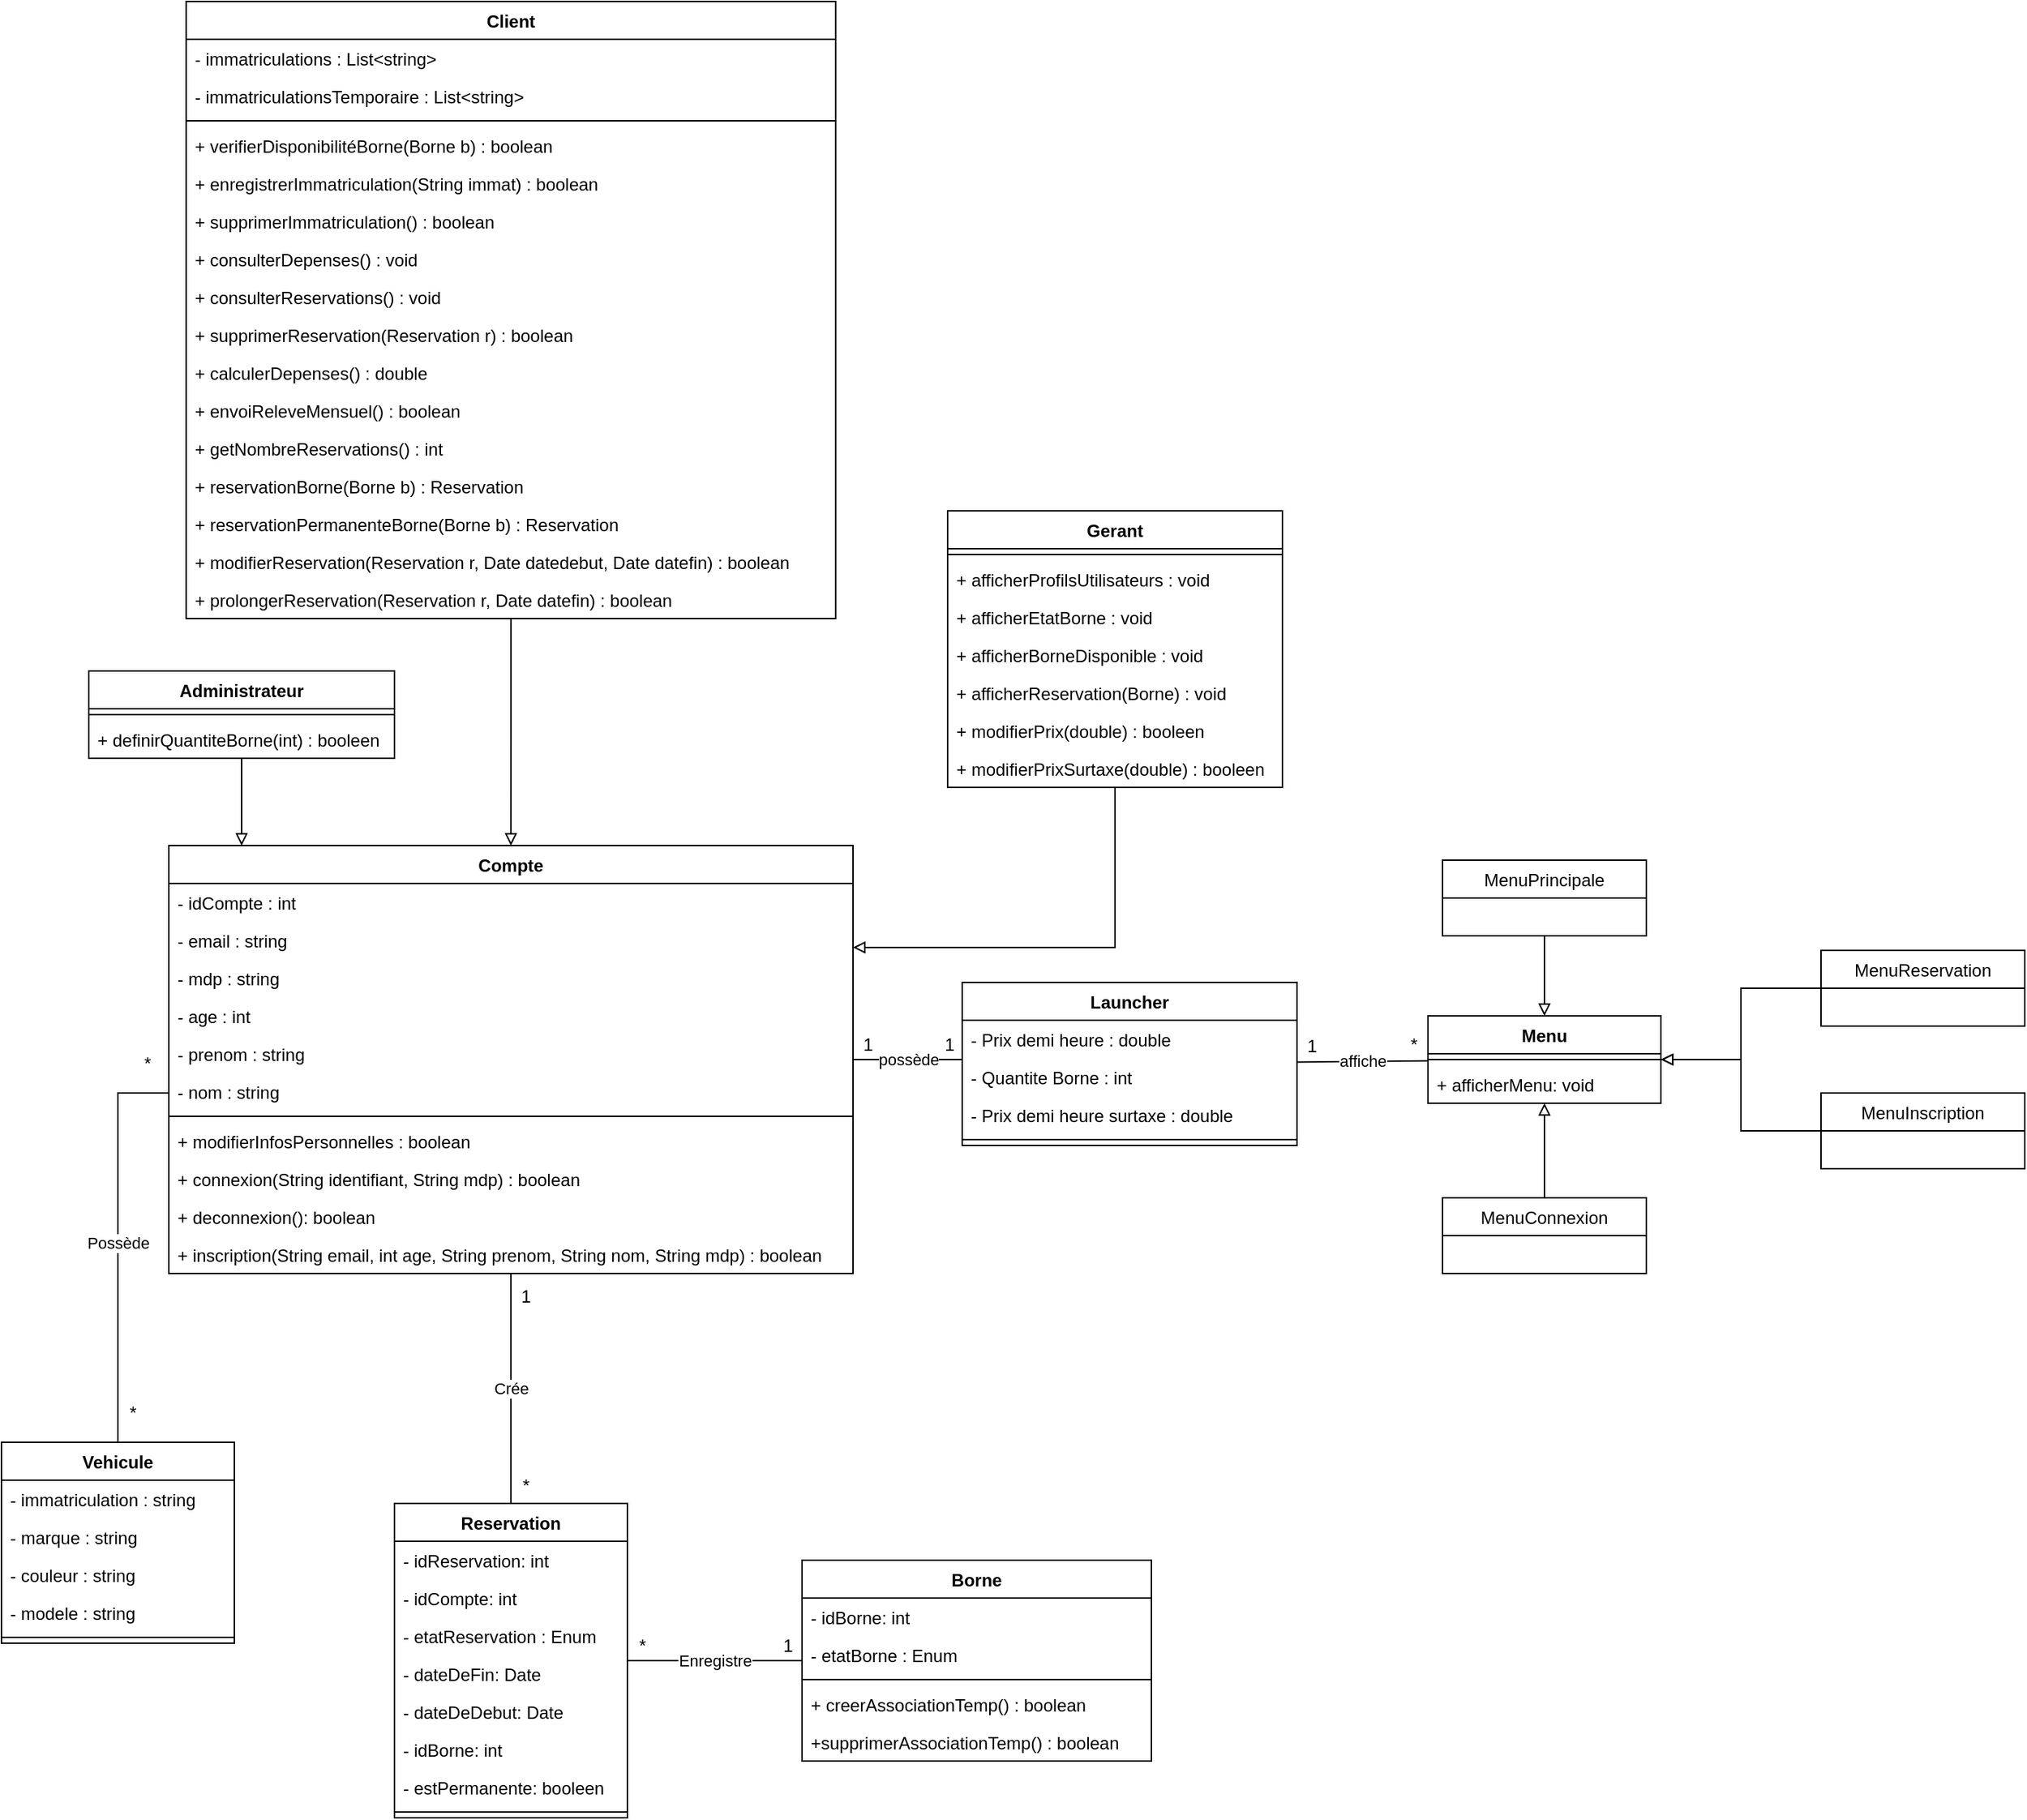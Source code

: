<mxfile version="14.6.13" type="device"><diagram id="QziXvY-wgyreME_2FTtE" name="Page-1"><mxGraphModel dx="1086" dy="1625" grid="1" gridSize="10" guides="1" tooltips="1" connect="1" arrows="1" fold="1" page="1" pageScale="1" pageWidth="1169" pageHeight="827" math="0" shadow="0"><root><mxCell id="0"/><mxCell id="1" parent="0"/><mxCell id="pe2kIR0rG5DE6wVR4wg1-65" value="Possède" style="edgeStyle=orthogonalEdgeStyle;rounded=0;orthogonalLoop=1;jettySize=auto;html=1;endArrow=none;endFill=0;" parent="1" source="mlr3VYRVkUsrKAe_61q5-5" target="unrCub6HWjgqFgqmLq0g-7" edge="1"><mxGeometry relative="1" as="geometry"><Array as="points"><mxPoint x="190" y="60"/></Array><mxPoint x="390" y="318" as="sourcePoint"/><mxPoint x="220" y="354" as="targetPoint"/></mxGeometry></mxCell><mxCell id="pe2kIR0rG5DE6wVR4wg1-70" value="Enregistre" style="edgeStyle=orthogonalEdgeStyle;rounded=0;orthogonalLoop=1;jettySize=auto;html=1;endArrow=none;endFill=0;" parent="1" source="unrCub6HWjgqFgqmLq0g-16" target="unrCub6HWjgqFgqmLq0g-28" edge="1"><mxGeometry relative="1" as="geometry"><mxPoint x="530" y="432" as="sourcePoint"/><mxPoint x="630" y="437" as="targetPoint"/></mxGeometry></mxCell><mxCell id="pe2kIR0rG5DE6wVR4wg1-71" value="Crée" style="edgeStyle=orthogonalEdgeStyle;rounded=0;orthogonalLoop=1;jettySize=auto;html=1;endArrow=none;endFill=0;" parent="1" source="unrCub6HWjgqFgqmLq0g-16" target="mlr3VYRVkUsrKAe_61q5-5" edge="1"><mxGeometry relative="1" as="geometry"><Array as="points"/><mxPoint x="460" y="318" as="targetPoint"/><mxPoint x="455" y="354" as="sourcePoint"/></mxGeometry></mxCell><mxCell id="4CZhucGVdTAdO8Lah4Xx-35" value="possède" style="edgeStyle=orthogonalEdgeStyle;rounded=0;orthogonalLoop=1;jettySize=auto;html=1;endArrow=none;endFill=0;" parent="1" source="mlr3VYRVkUsrKAe_61q5-5" target="unrCub6HWjgqFgqmLq0g-43" edge="1"><mxGeometry relative="1" as="geometry"><Array as="points"><mxPoint x="950" y="-4"/><mxPoint x="950" y="-4"/></Array><mxPoint x="740" y="-4" as="targetPoint"/></mxGeometry></mxCell><mxCell id="pe2kIR0rG5DE6wVR4wg1-80" value="1" style="text;html=1;align=center;verticalAlign=middle;resizable=0;points=[];autosize=1;strokeColor=none;" parent="1" vertex="1"><mxGeometry x="460" y="190" width="20" height="20" as="geometry"/></mxCell><mxCell id="pe2kIR0rG5DE6wVR4wg1-81" value="*" style="text;html=1;align=center;verticalAlign=middle;resizable=0;points=[];autosize=1;strokeColor=none;" parent="1" vertex="1"><mxGeometry x="460" y="320" width="20" height="20" as="geometry"/></mxCell><mxCell id="4CZhucGVdTAdO8Lah4Xx-30" value="affiche" style="rounded=0;orthogonalLoop=1;jettySize=auto;html=1;endArrow=none;endFill=0;" parent="1" source="mlr3VYRVkUsrKAe_61q5-22" target="unrCub6HWjgqFgqmLq0g-43" edge="1"><mxGeometry relative="1" as="geometry"><mxPoint x="1205" y="-2" as="targetPoint"/></mxGeometry></mxCell><mxCell id="4CZhucGVdTAdO8Lah4Xx-41" style="rounded=0;orthogonalLoop=1;jettySize=auto;html=1;endArrow=block;endFill=0;edgeStyle=orthogonalEdgeStyle;" parent="1" source="4CZhucGVdTAdO8Lah4Xx-21" target="mlr3VYRVkUsrKAe_61q5-22" edge="1"><mxGeometry relative="1" as="geometry"><mxPoint x="1325" y="100" as="targetPoint"/></mxGeometry></mxCell><mxCell id="4CZhucGVdTAdO8Lah4Xx-21" value="MenuInscription" style="swimlane;fontStyle=0;childLayout=stackLayout;horizontal=1;startSize=26;fillColor=none;horizontalStack=0;resizeParent=1;resizeParentMax=0;resizeLast=0;collapsible=1;marginBottom=0;" parent="1" vertex="1"><mxGeometry x="1360" y="60" width="140" height="52" as="geometry"/></mxCell><mxCell id="4CZhucGVdTAdO8Lah4Xx-42" style="edgeStyle=orthogonalEdgeStyle;rounded=0;orthogonalLoop=1;jettySize=auto;html=1;endArrow=block;endFill=0;" parent="1" source="4CZhucGVdTAdO8Lah4Xx-27" target="mlr3VYRVkUsrKAe_61q5-22" edge="1"><mxGeometry relative="1" as="geometry"><mxPoint x="1365" y="100" as="targetPoint"/></mxGeometry></mxCell><mxCell id="4CZhucGVdTAdO8Lah4Xx-27" value="MenuReservation" style="swimlane;fontStyle=0;childLayout=stackLayout;horizontal=1;startSize=26;fillColor=none;horizontalStack=0;resizeParent=1;resizeParentMax=0;resizeLast=0;collapsible=1;marginBottom=0;" parent="1" vertex="1"><mxGeometry x="1360" y="-38" width="140" height="52" as="geometry"/></mxCell><mxCell id="4CZhucGVdTAdO8Lah4Xx-40" style="edgeStyle=orthogonalEdgeStyle;rounded=0;orthogonalLoop=1;jettySize=auto;html=1;endArrow=block;endFill=0;" parent="1" source="4CZhucGVdTAdO8Lah4Xx-31" target="mlr3VYRVkUsrKAe_61q5-22" edge="1"><mxGeometry relative="1" as="geometry"><mxPoint x="1295" y="74" as="targetPoint"/></mxGeometry></mxCell><mxCell id="4CZhucGVdTAdO8Lah4Xx-31" value="MenuConnexion" style="swimlane;fontStyle=0;childLayout=stackLayout;horizontal=1;startSize=26;fillColor=none;horizontalStack=0;resizeParent=1;resizeParentMax=0;resizeLast=0;collapsible=1;marginBottom=0;" parent="1" vertex="1"><mxGeometry x="1100" y="132" width="140" height="52" as="geometry"/></mxCell><mxCell id="4CZhucGVdTAdO8Lah4Xx-43" style="edgeStyle=orthogonalEdgeStyle;rounded=0;orthogonalLoop=1;jettySize=auto;html=1;endArrow=block;endFill=0;" parent="1" source="4CZhucGVdTAdO8Lah4Xx-37" target="mlr3VYRVkUsrKAe_61q5-22" edge="1"><mxGeometry relative="1" as="geometry"><mxPoint x="1435" y="74" as="targetPoint"/></mxGeometry></mxCell><mxCell id="4CZhucGVdTAdO8Lah4Xx-37" value="MenuPrincipale" style="swimlane;fontStyle=0;childLayout=stackLayout;horizontal=1;startSize=26;fillColor=none;horizontalStack=0;resizeParent=1;resizeParentMax=0;resizeLast=0;collapsible=1;marginBottom=0;" parent="1" vertex="1"><mxGeometry x="1100" y="-100" width="140" height="52" as="geometry"/></mxCell><mxCell id="4CZhucGVdTAdO8Lah4Xx-76" style="edgeStyle=orthogonalEdgeStyle;rounded=0;orthogonalLoop=1;jettySize=auto;html=1;endArrow=block;endFill=0;" parent="1" source="unrCub6HWjgqFgqmLq0g-48" target="mlr3VYRVkUsrKAe_61q5-5" edge="1"><mxGeometry relative="1" as="geometry"><Array as="points"><mxPoint x="680" y="-40"/></Array><mxPoint x="550" y="-30" as="targetPoint"/><mxPoint x="680" y="-96" as="sourcePoint"/></mxGeometry></mxCell><mxCell id="4CZhucGVdTAdO8Lah4Xx-75" style="edgeStyle=orthogonalEdgeStyle;rounded=0;orthogonalLoop=1;jettySize=auto;html=1;endArrow=block;endFill=0;" parent="1" source="unrCub6HWjgqFgqmLq0g-50" target="mlr3VYRVkUsrKAe_61q5-5" edge="1"><mxGeometry relative="1" as="geometry"><mxPoint x="470" y="-70" as="targetPoint"/><mxPoint x="470" y="-178" as="sourcePoint"/></mxGeometry></mxCell><mxCell id="4CZhucGVdTAdO8Lah4Xx-74" style="edgeStyle=orthogonalEdgeStyle;rounded=0;orthogonalLoop=1;jettySize=auto;html=1;endArrow=block;endFill=0;" parent="1" source="unrCub6HWjgqFgqmLq0g-53" target="mlr3VYRVkUsrKAe_61q5-5" edge="1"><mxGeometry relative="1" as="geometry"><Array as="points"><mxPoint x="270" y="-40"/></Array><mxPoint x="390" y="-30" as="targetPoint"/><mxPoint x="270" y="-96" as="sourcePoint"/></mxGeometry></mxCell><mxCell id="unrCub6HWjgqFgqmLq0g-7" value="Vehicule" style="swimlane;fontStyle=1;align=center;verticalAlign=top;childLayout=stackLayout;horizontal=1;startSize=26;horizontalStack=0;resizeParent=1;resizeParentMax=0;resizeLast=0;collapsible=1;marginBottom=0;" parent="1" vertex="1"><mxGeometry x="110" y="300" width="160" height="138" as="geometry"/></mxCell><mxCell id="unrCub6HWjgqFgqmLq0g-12" value="- immatriculation : string" style="text;strokeColor=none;fillColor=none;align=left;verticalAlign=top;spacingLeft=4;spacingRight=4;overflow=hidden;rotatable=0;points=[[0,0.5],[1,0.5]];portConstraint=eastwest;" parent="unrCub6HWjgqFgqmLq0g-7" vertex="1"><mxGeometry y="26" width="160" height="26" as="geometry"/></mxCell><mxCell id="unrCub6HWjgqFgqmLq0g-13" value="- marque : string" style="text;strokeColor=none;fillColor=none;align=left;verticalAlign=top;spacingLeft=4;spacingRight=4;overflow=hidden;rotatable=0;points=[[0,0.5],[1,0.5]];portConstraint=eastwest;" parent="unrCub6HWjgqFgqmLq0g-7" vertex="1"><mxGeometry y="52" width="160" height="26" as="geometry"/></mxCell><mxCell id="unrCub6HWjgqFgqmLq0g-15" value="- couleur : string" style="text;strokeColor=none;fillColor=none;align=left;verticalAlign=top;spacingLeft=4;spacingRight=4;overflow=hidden;rotatable=0;points=[[0,0.5],[1,0.5]];portConstraint=eastwest;" parent="unrCub6HWjgqFgqmLq0g-7" vertex="1"><mxGeometry y="78" width="160" height="26" as="geometry"/></mxCell><mxCell id="unrCub6HWjgqFgqmLq0g-14" value="- modele : string" style="text;strokeColor=none;fillColor=none;align=left;verticalAlign=top;spacingLeft=4;spacingRight=4;overflow=hidden;rotatable=0;points=[[0,0.5],[1,0.5]];portConstraint=eastwest;" parent="unrCub6HWjgqFgqmLq0g-7" vertex="1"><mxGeometry y="104" width="160" height="26" as="geometry"/></mxCell><mxCell id="unrCub6HWjgqFgqmLq0g-10" value="" style="line;strokeWidth=1;fillColor=none;align=left;verticalAlign=middle;spacingTop=-1;spacingLeft=3;spacingRight=3;rotatable=0;labelPosition=right;points=[];portConstraint=eastwest;" parent="unrCub6HWjgqFgqmLq0g-7" vertex="1"><mxGeometry y="130" width="160" height="8" as="geometry"/></mxCell><mxCell id="mlr3VYRVkUsrKAe_61q5-5" value="Compte" style="swimlane;fontStyle=1;align=center;verticalAlign=top;childLayout=stackLayout;horizontal=1;startSize=26;horizontalStack=0;resizeParent=1;resizeParentMax=0;resizeLast=0;collapsible=1;marginBottom=0;" parent="1" vertex="1"><mxGeometry x="225" y="-110" width="470" height="294" as="geometry"/></mxCell><mxCell id="mlr3VYRVkUsrKAe_61q5-9" value="- idCompte : int" style="text;strokeColor=none;fillColor=none;align=left;verticalAlign=top;spacingLeft=4;spacingRight=4;overflow=hidden;rotatable=0;points=[[0,0.5],[1,0.5]];portConstraint=eastwest;" parent="mlr3VYRVkUsrKAe_61q5-5" vertex="1"><mxGeometry y="26" width="470" height="26" as="geometry"/></mxCell><mxCell id="mlr3VYRVkUsrKAe_61q5-10" value="- email : string" style="text;strokeColor=none;fillColor=none;align=left;verticalAlign=top;spacingLeft=4;spacingRight=4;overflow=hidden;rotatable=0;points=[[0,0.5],[1,0.5]];portConstraint=eastwest;" parent="mlr3VYRVkUsrKAe_61q5-5" vertex="1"><mxGeometry y="52" width="470" height="26" as="geometry"/></mxCell><mxCell id="tJCadVdcMhi855UjP1HK-1" value="- mdp : string" style="text;strokeColor=none;fillColor=none;align=left;verticalAlign=top;spacingLeft=4;spacingRight=4;overflow=hidden;rotatable=0;points=[[0,0.5],[1,0.5]];portConstraint=eastwest;" parent="mlr3VYRVkUsrKAe_61q5-5" vertex="1"><mxGeometry y="78" width="470" height="26" as="geometry"/></mxCell><mxCell id="mlr3VYRVkUsrKAe_61q5-13" value="- age : int" style="text;strokeColor=none;fillColor=none;align=left;verticalAlign=top;spacingLeft=4;spacingRight=4;overflow=hidden;rotatable=0;points=[[0,0.5],[1,0.5]];portConstraint=eastwest;" parent="mlr3VYRVkUsrKAe_61q5-5" vertex="1"><mxGeometry y="104" width="470" height="26" as="geometry"/></mxCell><mxCell id="mlr3VYRVkUsrKAe_61q5-12" value="- prenom : string" style="text;strokeColor=none;fillColor=none;align=left;verticalAlign=top;spacingLeft=4;spacingRight=4;overflow=hidden;rotatable=0;points=[[0,0.5],[1,0.5]];portConstraint=eastwest;" parent="mlr3VYRVkUsrKAe_61q5-5" vertex="1"><mxGeometry y="130" width="470" height="26" as="geometry"/></mxCell><mxCell id="mlr3VYRVkUsrKAe_61q5-11" value="- nom : string" style="text;strokeColor=none;fillColor=none;align=left;verticalAlign=top;spacingLeft=4;spacingRight=4;overflow=hidden;rotatable=0;points=[[0,0.5],[1,0.5]];portConstraint=eastwest;" parent="mlr3VYRVkUsrKAe_61q5-5" vertex="1"><mxGeometry y="156" width="470" height="26" as="geometry"/></mxCell><mxCell id="mlr3VYRVkUsrKAe_61q5-7" value="" style="line;strokeWidth=1;fillColor=none;align=left;verticalAlign=middle;spacingTop=-1;spacingLeft=3;spacingRight=3;rotatable=0;labelPosition=right;points=[];portConstraint=eastwest;" parent="mlr3VYRVkUsrKAe_61q5-5" vertex="1"><mxGeometry y="182" width="470" height="8" as="geometry"/></mxCell><mxCell id="mlr3VYRVkUsrKAe_61q5-8" value="+ modifierInfosPersonnelles : boolean" style="text;strokeColor=none;fillColor=none;align=left;verticalAlign=top;spacingLeft=4;spacingRight=4;overflow=hidden;rotatable=0;points=[[0,0.5],[1,0.5]];portConstraint=eastwest;" parent="mlr3VYRVkUsrKAe_61q5-5" vertex="1"><mxGeometry y="190" width="470" height="26" as="geometry"/></mxCell><mxCell id="i1mP8WdJBGPkBP3UxWUy-2" value="+ connexion(String identifiant, String mdp) : boolean" style="text;strokeColor=none;fillColor=none;align=left;verticalAlign=top;spacingLeft=4;spacingRight=4;overflow=hidden;rotatable=0;points=[[0,0.5],[1,0.5]];portConstraint=eastwest;" parent="mlr3VYRVkUsrKAe_61q5-5" vertex="1"><mxGeometry y="216" width="470" height="26" as="geometry"/></mxCell><mxCell id="i1mP8WdJBGPkBP3UxWUy-4" value="+ deconnexion(): boolean" style="text;strokeColor=none;fillColor=none;align=left;verticalAlign=top;spacingLeft=4;spacingRight=4;overflow=hidden;rotatable=0;points=[[0,0.5],[1,0.5]];portConstraint=eastwest;" parent="mlr3VYRVkUsrKAe_61q5-5" vertex="1"><mxGeometry y="242" width="470" height="26" as="geometry"/></mxCell><mxCell id="i1mP8WdJBGPkBP3UxWUy-3" value="+ inscription(String email, int age, String prenom, String nom, String mdp) : boolean" style="text;strokeColor=none;fillColor=none;align=left;verticalAlign=top;spacingLeft=4;spacingRight=4;overflow=hidden;rotatable=0;points=[[0,0.5],[1,0.5]];portConstraint=eastwest;" parent="mlr3VYRVkUsrKAe_61q5-5" vertex="1"><mxGeometry y="268" width="470" height="26" as="geometry"/></mxCell><mxCell id="unrCub6HWjgqFgqmLq0g-16" value="Reservation" style="swimlane;fontStyle=1;align=center;verticalAlign=top;childLayout=stackLayout;horizontal=1;startSize=26;horizontalStack=0;resizeParent=1;resizeParentMax=0;resizeLast=0;collapsible=1;marginBottom=0;" parent="1" vertex="1"><mxGeometry x="380" y="342" width="160" height="216" as="geometry"/></mxCell><mxCell id="unrCub6HWjgqFgqmLq0g-23" value="- idReservation: int" style="text;strokeColor=none;fillColor=none;align=left;verticalAlign=top;spacingLeft=4;spacingRight=4;overflow=hidden;rotatable=0;points=[[0,0.5],[1,0.5]];portConstraint=eastwest;" parent="unrCub6HWjgqFgqmLq0g-16" vertex="1"><mxGeometry y="26" width="160" height="26" as="geometry"/></mxCell><mxCell id="unrCub6HWjgqFgqmLq0g-27" value="- idCompte: int" style="text;strokeColor=none;fillColor=none;align=left;verticalAlign=top;spacingLeft=4;spacingRight=4;overflow=hidden;rotatable=0;points=[[0,0.5],[1,0.5]];portConstraint=eastwest;" parent="unrCub6HWjgqFgqmLq0g-16" vertex="1"><mxGeometry y="52" width="160" height="26" as="geometry"/></mxCell><mxCell id="unrCub6HWjgqFgqmLq0g-26" value="- etatReservation : Enum" style="text;strokeColor=none;fillColor=none;align=left;verticalAlign=top;spacingLeft=4;spacingRight=4;overflow=hidden;rotatable=0;points=[[0,0.5],[1,0.5]];portConstraint=eastwest;" parent="unrCub6HWjgqFgqmLq0g-16" vertex="1"><mxGeometry y="78" width="160" height="26" as="geometry"/></mxCell><mxCell id="unrCub6HWjgqFgqmLq0g-25" value="- dateDeFin: Date" style="text;strokeColor=none;fillColor=none;align=left;verticalAlign=top;spacingLeft=4;spacingRight=4;overflow=hidden;rotatable=0;points=[[0,0.5],[1,0.5]];portConstraint=eastwest;" parent="unrCub6HWjgqFgqmLq0g-16" vertex="1"><mxGeometry y="104" width="160" height="26" as="geometry"/></mxCell><mxCell id="unrCub6HWjgqFgqmLq0g-24" value="- dateDeDebut: Date" style="text;strokeColor=none;fillColor=none;align=left;verticalAlign=top;spacingLeft=4;spacingRight=4;overflow=hidden;rotatable=0;points=[[0,0.5],[1,0.5]];portConstraint=eastwest;" parent="unrCub6HWjgqFgqmLq0g-16" vertex="1"><mxGeometry y="130" width="160" height="26" as="geometry"/></mxCell><mxCell id="eNA8L4hvbcNr4Lamm-z8-1" value="- idBorne: int" style="text;strokeColor=none;fillColor=none;align=left;verticalAlign=top;spacingLeft=4;spacingRight=4;overflow=hidden;rotatable=0;points=[[0,0.5],[1,0.5]];portConstraint=eastwest;" parent="unrCub6HWjgqFgqmLq0g-16" vertex="1"><mxGeometry y="156" width="160" height="26" as="geometry"/></mxCell><mxCell id="YF73EeNCHxdpwKSCpF4h-1" value="- estPermanente: booleen" style="text;strokeColor=none;fillColor=none;align=left;verticalAlign=top;spacingLeft=4;spacingRight=4;overflow=hidden;rotatable=0;points=[[0,0.5],[1,0.5]];portConstraint=eastwest;" parent="unrCub6HWjgqFgqmLq0g-16" vertex="1"><mxGeometry y="182" width="160" height="26" as="geometry"/></mxCell><mxCell id="unrCub6HWjgqFgqmLq0g-21" value="" style="line;strokeWidth=1;fillColor=none;align=left;verticalAlign=middle;spacingTop=-1;spacingLeft=3;spacingRight=3;rotatable=0;labelPosition=right;points=[];portConstraint=eastwest;" parent="unrCub6HWjgqFgqmLq0g-16" vertex="1"><mxGeometry y="208" width="160" height="8" as="geometry"/></mxCell><mxCell id="unrCub6HWjgqFgqmLq0g-28" value="Borne" style="swimlane;fontStyle=1;align=center;verticalAlign=top;childLayout=stackLayout;horizontal=1;startSize=26;horizontalStack=0;resizeParent=1;resizeParentMax=0;resizeLast=0;collapsible=1;marginBottom=0;" parent="1" vertex="1"><mxGeometry x="660" y="381" width="240" height="138" as="geometry"/></mxCell><mxCell id="unrCub6HWjgqFgqmLq0g-36" value="- idBorne: int" style="text;strokeColor=none;fillColor=none;align=left;verticalAlign=top;spacingLeft=4;spacingRight=4;overflow=hidden;rotatable=0;points=[[0,0.5],[1,0.5]];portConstraint=eastwest;" parent="unrCub6HWjgqFgqmLq0g-28" vertex="1"><mxGeometry y="26" width="240" height="26" as="geometry"/></mxCell><mxCell id="YF73EeNCHxdpwKSCpF4h-2" value="- etatBorne : Enum" style="text;strokeColor=none;fillColor=none;align=left;verticalAlign=top;spacingLeft=4;spacingRight=4;overflow=hidden;rotatable=0;points=[[0,0.5],[1,0.5]];portConstraint=eastwest;" parent="unrCub6HWjgqFgqmLq0g-28" vertex="1"><mxGeometry y="52" width="240" height="26" as="geometry"/></mxCell><mxCell id="unrCub6HWjgqFgqmLq0g-34" value="" style="line;strokeWidth=1;fillColor=none;align=left;verticalAlign=middle;spacingTop=-1;spacingLeft=3;spacingRight=3;rotatable=0;labelPosition=right;points=[];portConstraint=eastwest;" parent="unrCub6HWjgqFgqmLq0g-28" vertex="1"><mxGeometry y="78" width="240" height="8" as="geometry"/></mxCell><mxCell id="BJ1L6pJ7sgiVZMotAhrr-10" value="+ creerAssociationTemp() : boolean" style="text;strokeColor=none;fillColor=none;align=left;verticalAlign=top;spacingLeft=4;spacingRight=4;overflow=hidden;rotatable=0;points=[[0,0.5],[1,0.5]];portConstraint=eastwest;" parent="unrCub6HWjgqFgqmLq0g-28" vertex="1"><mxGeometry y="86" width="240" height="26" as="geometry"/></mxCell><mxCell id="BJ1L6pJ7sgiVZMotAhrr-11" value="+supprimerAssociationTemp() : boolean" style="text;strokeColor=none;fillColor=none;align=left;verticalAlign=top;spacingLeft=4;spacingRight=4;overflow=hidden;rotatable=0;points=[[0,0.5],[1,0.5]];portConstraint=eastwest;" parent="unrCub6HWjgqFgqmLq0g-28" vertex="1"><mxGeometry y="112" width="240" height="26" as="geometry"/></mxCell><mxCell id="mlr3VYRVkUsrKAe_61q5-22" value="Menu" style="swimlane;fontStyle=1;align=center;verticalAlign=top;childLayout=stackLayout;horizontal=1;startSize=26;horizontalStack=0;resizeParent=1;resizeParentMax=0;resizeLast=0;collapsible=1;marginBottom=0;" parent="1" vertex="1"><mxGeometry x="1090" y="7" width="160" height="60" as="geometry"/></mxCell><mxCell id="mlr3VYRVkUsrKAe_61q5-24" value="" style="line;strokeWidth=1;fillColor=none;align=left;verticalAlign=middle;spacingTop=-1;spacingLeft=3;spacingRight=3;rotatable=0;labelPosition=right;points=[];portConstraint=eastwest;" parent="mlr3VYRVkUsrKAe_61q5-22" vertex="1"><mxGeometry y="26" width="160" height="8" as="geometry"/></mxCell><mxCell id="mlr3VYRVkUsrKAe_61q5-25" value="+ afficherMenu: void" style="text;strokeColor=none;fillColor=none;align=left;verticalAlign=top;spacingLeft=4;spacingRight=4;overflow=hidden;rotatable=0;points=[[0,0.5],[1,0.5]];portConstraint=eastwest;" parent="mlr3VYRVkUsrKAe_61q5-22" vertex="1"><mxGeometry y="34" width="160" height="26" as="geometry"/></mxCell><mxCell id="unrCub6HWjgqFgqmLq0g-43" value="Launcher" style="swimlane;fontStyle=1;align=center;verticalAlign=top;childLayout=stackLayout;horizontal=1;startSize=26;horizontalStack=0;resizeParent=1;resizeParentMax=0;resizeLast=0;collapsible=1;marginBottom=0;" parent="1" vertex="1"><mxGeometry x="770" y="-16" width="230" height="112" as="geometry"/></mxCell><mxCell id="pe2kIR0rG5DE6wVR4wg1-44" value="- Prix demi heure : double" style="text;strokeColor=none;fillColor=none;align=left;verticalAlign=top;spacingLeft=4;spacingRight=4;overflow=hidden;rotatable=0;points=[[0,0.5],[1,0.5]];portConstraint=eastwest;" parent="unrCub6HWjgqFgqmLq0g-43" vertex="1"><mxGeometry y="26" width="230" height="26" as="geometry"/></mxCell><mxCell id="YF73EeNCHxdpwKSCpF4h-3" value="- Quantite Borne : int" style="text;strokeColor=none;fillColor=none;align=left;verticalAlign=top;spacingLeft=4;spacingRight=4;overflow=hidden;rotatable=0;points=[[0,0.5],[1,0.5]];portConstraint=eastwest;" parent="unrCub6HWjgqFgqmLq0g-43" vertex="1"><mxGeometry y="52" width="230" height="26" as="geometry"/></mxCell><mxCell id="pe2kIR0rG5DE6wVR4wg1-47" value="- Prix demi heure surtaxe : double" style="text;strokeColor=none;fillColor=none;align=left;verticalAlign=top;spacingLeft=4;spacingRight=4;overflow=hidden;rotatable=0;points=[[0,0.5],[1,0.5]];portConstraint=eastwest;" parent="unrCub6HWjgqFgqmLq0g-43" vertex="1"><mxGeometry y="78" width="230" height="26" as="geometry"/></mxCell><mxCell id="unrCub6HWjgqFgqmLq0g-46" value="" style="line;strokeWidth=1;fillColor=none;align=left;verticalAlign=middle;spacingTop=-1;spacingLeft=3;spacingRight=3;rotatable=0;labelPosition=right;points=[];portConstraint=eastwest;" parent="unrCub6HWjgqFgqmLq0g-43" vertex="1"><mxGeometry y="104" width="230" height="8" as="geometry"/></mxCell><mxCell id="unrCub6HWjgqFgqmLq0g-48" value="Gerant" style="swimlane;fontStyle=1;align=center;verticalAlign=top;childLayout=stackLayout;horizontal=1;startSize=26;horizontalStack=0;resizeParent=1;resizeParentMax=0;resizeLast=0;collapsible=1;marginBottom=0;" parent="1" vertex="1"><mxGeometry x="760" y="-340" width="230" height="190" as="geometry"/></mxCell><mxCell id="unrCub6HWjgqFgqmLq0g-49" value="" style="line;strokeWidth=1;fillColor=none;align=left;verticalAlign=middle;spacingTop=-1;spacingLeft=3;spacingRight=3;rotatable=0;labelPosition=right;points=[];portConstraint=eastwest;" parent="unrCub6HWjgqFgqmLq0g-48" vertex="1"><mxGeometry y="26" width="230" height="8" as="geometry"/></mxCell><mxCell id="NsVlx-ZWPZq7M1Jkq-Zi-2" value="+ afficherProfilsUtilisateurs : void" style="text;strokeColor=none;fillColor=none;align=left;verticalAlign=top;spacingLeft=4;spacingRight=4;overflow=hidden;rotatable=0;points=[[0,0.5],[1,0.5]];portConstraint=eastwest;" parent="unrCub6HWjgqFgqmLq0g-48" vertex="1"><mxGeometry y="34" width="230" height="26" as="geometry"/></mxCell><mxCell id="NsVlx-ZWPZq7M1Jkq-Zi-3" value="+ afficherEtatBorne : void" style="text;strokeColor=none;fillColor=none;align=left;verticalAlign=top;spacingLeft=4;spacingRight=4;overflow=hidden;rotatable=0;points=[[0,0.5],[1,0.5]];portConstraint=eastwest;" parent="unrCub6HWjgqFgqmLq0g-48" vertex="1"><mxGeometry y="60" width="230" height="26" as="geometry"/></mxCell><mxCell id="NsVlx-ZWPZq7M1Jkq-Zi-8" value="+ afficherBorneDisponible : void" style="text;strokeColor=none;fillColor=none;align=left;verticalAlign=top;spacingLeft=4;spacingRight=4;overflow=hidden;rotatable=0;points=[[0,0.5],[1,0.5]];portConstraint=eastwest;" parent="unrCub6HWjgqFgqmLq0g-48" vertex="1"><mxGeometry y="86" width="230" height="26" as="geometry"/></mxCell><mxCell id="NsVlx-ZWPZq7M1Jkq-Zi-4" value="+ afficherReservation(Borne) : void" style="text;strokeColor=none;fillColor=none;align=left;verticalAlign=top;spacingLeft=4;spacingRight=4;overflow=hidden;rotatable=0;points=[[0,0.5],[1,0.5]];portConstraint=eastwest;" parent="unrCub6HWjgqFgqmLq0g-48" vertex="1"><mxGeometry y="112" width="230" height="26" as="geometry"/></mxCell><mxCell id="NsVlx-ZWPZq7M1Jkq-Zi-5" value="+ modifierPrix(double) : booleen" style="text;strokeColor=none;fillColor=none;align=left;verticalAlign=top;spacingLeft=4;spacingRight=4;overflow=hidden;rotatable=0;points=[[0,0.5],[1,0.5]];portConstraint=eastwest;" parent="unrCub6HWjgqFgqmLq0g-48" vertex="1"><mxGeometry y="138" width="230" height="26" as="geometry"/></mxCell><mxCell id="NsVlx-ZWPZq7M1Jkq-Zi-6" value="+ modifierPrixSurtaxe(double) : booleen" style="text;strokeColor=none;fillColor=none;align=left;verticalAlign=top;spacingLeft=4;spacingRight=4;overflow=hidden;rotatable=0;points=[[0,0.5],[1,0.5]];portConstraint=eastwest;" parent="unrCub6HWjgqFgqmLq0g-48" vertex="1"><mxGeometry y="164" width="230" height="26" as="geometry"/></mxCell><mxCell id="unrCub6HWjgqFgqmLq0g-50" value="Client" style="swimlane;fontStyle=1;align=center;verticalAlign=top;childLayout=stackLayout;horizontal=1;startSize=26;horizontalStack=0;resizeParent=1;resizeParentMax=0;resizeLast=0;collapsible=1;marginBottom=0;" parent="1" vertex="1"><mxGeometry x="236.88" y="-690" width="446.25" height="424" as="geometry"/></mxCell><mxCell id="mlr3VYRVkUsrKAe_61q5-14" value="- immatriculations : List&lt;string&gt;" style="text;strokeColor=none;fillColor=none;align=left;verticalAlign=top;spacingLeft=4;spacingRight=4;overflow=hidden;rotatable=0;points=[[0,0.5],[1,0.5]];portConstraint=eastwest;" parent="unrCub6HWjgqFgqmLq0g-50" vertex="1"><mxGeometry y="26" width="446.25" height="26" as="geometry"/></mxCell><mxCell id="NsVlx-ZWPZq7M1Jkq-Zi-7" value="- immatriculationsTemporaire : List&lt;string&gt;" style="text;strokeColor=none;fillColor=none;align=left;verticalAlign=top;spacingLeft=4;spacingRight=4;overflow=hidden;rotatable=0;points=[[0,0.5],[1,0.5]];portConstraint=eastwest;" parent="unrCub6HWjgqFgqmLq0g-50" vertex="1"><mxGeometry y="52" width="446.25" height="26" as="geometry"/></mxCell><mxCell id="unrCub6HWjgqFgqmLq0g-52" value="" style="line;strokeWidth=1;fillColor=none;align=left;verticalAlign=middle;spacingTop=-1;spacingLeft=3;spacingRight=3;rotatable=0;labelPosition=right;points=[];portConstraint=eastwest;" parent="unrCub6HWjgqFgqmLq0g-50" vertex="1"><mxGeometry y="78" width="446.25" height="8" as="geometry"/></mxCell><mxCell id="4Ny5S2btJ6rcYqfnnH_o-2" value="+ verifierDisponibilitéBorne(Borne b) : boolean" style="text;strokeColor=none;fillColor=none;align=left;verticalAlign=top;spacingLeft=4;spacingRight=4;overflow=hidden;rotatable=0;points=[[0,0.5],[1,0.5]];portConstraint=eastwest;" parent="unrCub6HWjgqFgqmLq0g-50" vertex="1"><mxGeometry y="86" width="446.25" height="26" as="geometry"/></mxCell><mxCell id="BJ1L6pJ7sgiVZMotAhrr-1" value="+ enregistrerImmatriculation(String immat) : boolean" style="text;strokeColor=none;fillColor=none;align=left;verticalAlign=top;spacingLeft=4;spacingRight=4;overflow=hidden;rotatable=0;points=[[0,0.5],[1,0.5]];portConstraint=eastwest;" parent="unrCub6HWjgqFgqmLq0g-50" vertex="1"><mxGeometry y="112" width="446.25" height="26" as="geometry"/></mxCell><mxCell id="BJ1L6pJ7sgiVZMotAhrr-2" value="+ supprimerImmatriculation() : boolean" style="text;strokeColor=none;fillColor=none;align=left;verticalAlign=top;spacingLeft=4;spacingRight=4;overflow=hidden;rotatable=0;points=[[0,0.5],[1,0.5]];portConstraint=eastwest;" parent="unrCub6HWjgqFgqmLq0g-50" vertex="1"><mxGeometry y="138" width="446.25" height="26" as="geometry"/></mxCell><mxCell id="BJ1L6pJ7sgiVZMotAhrr-3" value="+ consulterDepenses() : void" style="text;strokeColor=none;fillColor=none;align=left;verticalAlign=top;spacingLeft=4;spacingRight=4;overflow=hidden;rotatable=0;points=[[0,0.5],[1,0.5]];portConstraint=eastwest;" parent="unrCub6HWjgqFgqmLq0g-50" vertex="1"><mxGeometry y="164" width="446.25" height="26" as="geometry"/></mxCell><mxCell id="BJ1L6pJ7sgiVZMotAhrr-4" value="+ consulterReservations() : void" style="text;strokeColor=none;fillColor=none;align=left;verticalAlign=top;spacingLeft=4;spacingRight=4;overflow=hidden;rotatable=0;points=[[0,0.5],[1,0.5]];portConstraint=eastwest;" parent="unrCub6HWjgqFgqmLq0g-50" vertex="1"><mxGeometry y="190" width="446.25" height="26" as="geometry"/></mxCell><mxCell id="BJ1L6pJ7sgiVZMotAhrr-5" value="+ supprimerReservation(Reservation r) : boolean" style="text;strokeColor=none;fillColor=none;align=left;verticalAlign=top;spacingLeft=4;spacingRight=4;overflow=hidden;rotatable=0;points=[[0,0.5],[1,0.5]];portConstraint=eastwest;" parent="unrCub6HWjgqFgqmLq0g-50" vertex="1"><mxGeometry y="216" width="446.25" height="26" as="geometry"/></mxCell><mxCell id="BJ1L6pJ7sgiVZMotAhrr-8" value="+ calculerDepenses() : double" style="text;strokeColor=none;fillColor=none;align=left;verticalAlign=top;spacingLeft=4;spacingRight=4;overflow=hidden;rotatable=0;points=[[0,0.5],[1,0.5]];portConstraint=eastwest;" parent="unrCub6HWjgqFgqmLq0g-50" vertex="1"><mxGeometry y="242" width="446.25" height="26" as="geometry"/></mxCell><mxCell id="BJ1L6pJ7sgiVZMotAhrr-9" value="+ envoiReleveMensuel() : boolean" style="text;strokeColor=none;fillColor=none;align=left;verticalAlign=top;spacingLeft=4;spacingRight=4;overflow=hidden;rotatable=0;points=[[0,0.5],[1,0.5]];portConstraint=eastwest;" parent="unrCub6HWjgqFgqmLq0g-50" vertex="1"><mxGeometry y="268" width="446.25" height="26" as="geometry"/></mxCell><mxCell id="i9flysTW0oLUbx_qA8-f-5" value="+ getNombreReservations() : int" style="text;strokeColor=none;fillColor=none;align=left;verticalAlign=top;spacingLeft=4;spacingRight=4;overflow=hidden;rotatable=0;points=[[0,0.5],[1,0.5]];portConstraint=eastwest;" parent="unrCub6HWjgqFgqmLq0g-50" vertex="1"><mxGeometry y="294" width="446.25" height="26" as="geometry"/></mxCell><mxCell id="i9flysTW0oLUbx_qA8-f-1" value="+ reservationBorne(Borne b) : Reservation" style="text;strokeColor=none;fillColor=none;align=left;verticalAlign=top;spacingLeft=4;spacingRight=4;overflow=hidden;rotatable=0;points=[[0,0.5],[1,0.5]];portConstraint=eastwest;" parent="unrCub6HWjgqFgqmLq0g-50" vertex="1"><mxGeometry y="320" width="446.25" height="26" as="geometry"/></mxCell><mxCell id="i9flysTW0oLUbx_qA8-f-2" value="+ reservationPermanenteBorne(Borne b) : Reservation" style="text;strokeColor=none;fillColor=none;align=left;verticalAlign=top;spacingLeft=4;spacingRight=4;overflow=hidden;rotatable=0;points=[[0,0.5],[1,0.5]];portConstraint=eastwest;" parent="unrCub6HWjgqFgqmLq0g-50" vertex="1"><mxGeometry y="346" width="446.25" height="26" as="geometry"/></mxCell><mxCell id="i9flysTW0oLUbx_qA8-f-4" value="+ modifierReservation(Reservation r, Date datedebut, Date datefin) : boolean" style="text;strokeColor=none;fillColor=none;align=left;verticalAlign=top;spacingLeft=4;spacingRight=4;overflow=hidden;rotatable=0;points=[[0,0.5],[1,0.5]];portConstraint=eastwest;" parent="unrCub6HWjgqFgqmLq0g-50" vertex="1"><mxGeometry y="372" width="446.25" height="26" as="geometry"/></mxCell><mxCell id="i9flysTW0oLUbx_qA8-f-3" value="+ prolongerReservation(Reservation r, Date datefin) : boolean" style="text;strokeColor=none;fillColor=none;align=left;verticalAlign=top;spacingLeft=4;spacingRight=4;overflow=hidden;rotatable=0;points=[[0,0.5],[1,0.5]];portConstraint=eastwest;" parent="unrCub6HWjgqFgqmLq0g-50" vertex="1"><mxGeometry y="398" width="446.25" height="26" as="geometry"/></mxCell><mxCell id="unrCub6HWjgqFgqmLq0g-53" value="Administrateur" style="swimlane;fontStyle=1;align=center;verticalAlign=top;childLayout=stackLayout;horizontal=1;startSize=26;horizontalStack=0;resizeParent=1;resizeParentMax=0;resizeLast=0;collapsible=1;marginBottom=0;" parent="1" vertex="1"><mxGeometry x="170" y="-230" width="210" height="60" as="geometry"/></mxCell><mxCell id="unrCub6HWjgqFgqmLq0g-55" value="" style="line;strokeWidth=1;fillColor=none;align=left;verticalAlign=middle;spacingTop=-1;spacingLeft=3;spacingRight=3;rotatable=0;labelPosition=right;points=[];portConstraint=eastwest;" parent="unrCub6HWjgqFgqmLq0g-53" vertex="1"><mxGeometry y="26" width="210" height="8" as="geometry"/></mxCell><mxCell id="0zRrWcCM3kWI8159GkBZ-1" value="+ definirQuantiteBorne(int) : booleen" style="text;strokeColor=none;fillColor=none;align=left;verticalAlign=top;spacingLeft=4;spacingRight=4;overflow=hidden;rotatable=0;points=[[0,0.5],[1,0.5]];portConstraint=eastwest;" parent="unrCub6HWjgqFgqmLq0g-53" vertex="1"><mxGeometry y="34" width="210" height="26" as="geometry"/></mxCell><mxCell id="_i10rcyjzz9EwjlmcMr6-4" value="*" style="text;html=1;align=center;verticalAlign=middle;resizable=0;points=[];autosize=1;strokeColor=none;fillColor=none;" parent="1" vertex="1"><mxGeometry x="200" y="30" width="20" height="20" as="geometry"/></mxCell><mxCell id="_i10rcyjzz9EwjlmcMr6-5" value="*" style="text;html=1;align=center;verticalAlign=middle;resizable=0;points=[];autosize=1;strokeColor=none;fillColor=none;" parent="1" vertex="1"><mxGeometry x="190" y="270" width="20" height="20" as="geometry"/></mxCell><mxCell id="_i10rcyjzz9EwjlmcMr6-6" value="1" style="text;html=1;align=center;verticalAlign=middle;resizable=0;points=[];autosize=1;strokeColor=none;fillColor=none;" parent="1" vertex="1"><mxGeometry x="640" y="430" width="20" height="20" as="geometry"/></mxCell><mxCell id="_i10rcyjzz9EwjlmcMr6-7" value="*" style="text;html=1;align=center;verticalAlign=middle;resizable=0;points=[];autosize=1;strokeColor=none;fillColor=none;" parent="1" vertex="1"><mxGeometry x="540" y="430" width="20" height="20" as="geometry"/></mxCell><mxCell id="FfXTXDdjnoUnlUfFgkYQ-1" value="1" style="text;html=1;align=center;verticalAlign=middle;resizable=0;points=[];autosize=1;strokeColor=none;fillColor=none;" parent="1" vertex="1"><mxGeometry x="751" y="17" width="20" height="20" as="geometry"/></mxCell><mxCell id="FfXTXDdjnoUnlUfFgkYQ-2" value="1" style="text;html=1;align=center;verticalAlign=middle;resizable=0;points=[];autosize=1;strokeColor=none;fillColor=none;" parent="1" vertex="1"><mxGeometry x="695" y="17" width="20" height="20" as="geometry"/></mxCell><mxCell id="FfXTXDdjnoUnlUfFgkYQ-4" value="1" style="text;html=1;align=center;verticalAlign=middle;resizable=0;points=[];autosize=1;strokeColor=none;fillColor=none;" parent="1" vertex="1"><mxGeometry x="1000" y="18" width="20" height="20" as="geometry"/></mxCell><mxCell id="FfXTXDdjnoUnlUfFgkYQ-5" value="*" style="text;html=1;align=center;verticalAlign=middle;resizable=0;points=[];autosize=1;strokeColor=none;fillColor=none;" parent="1" vertex="1"><mxGeometry x="1070" y="17" width="20" height="20" as="geometry"/></mxCell></root></mxGraphModel></diagram></mxfile>